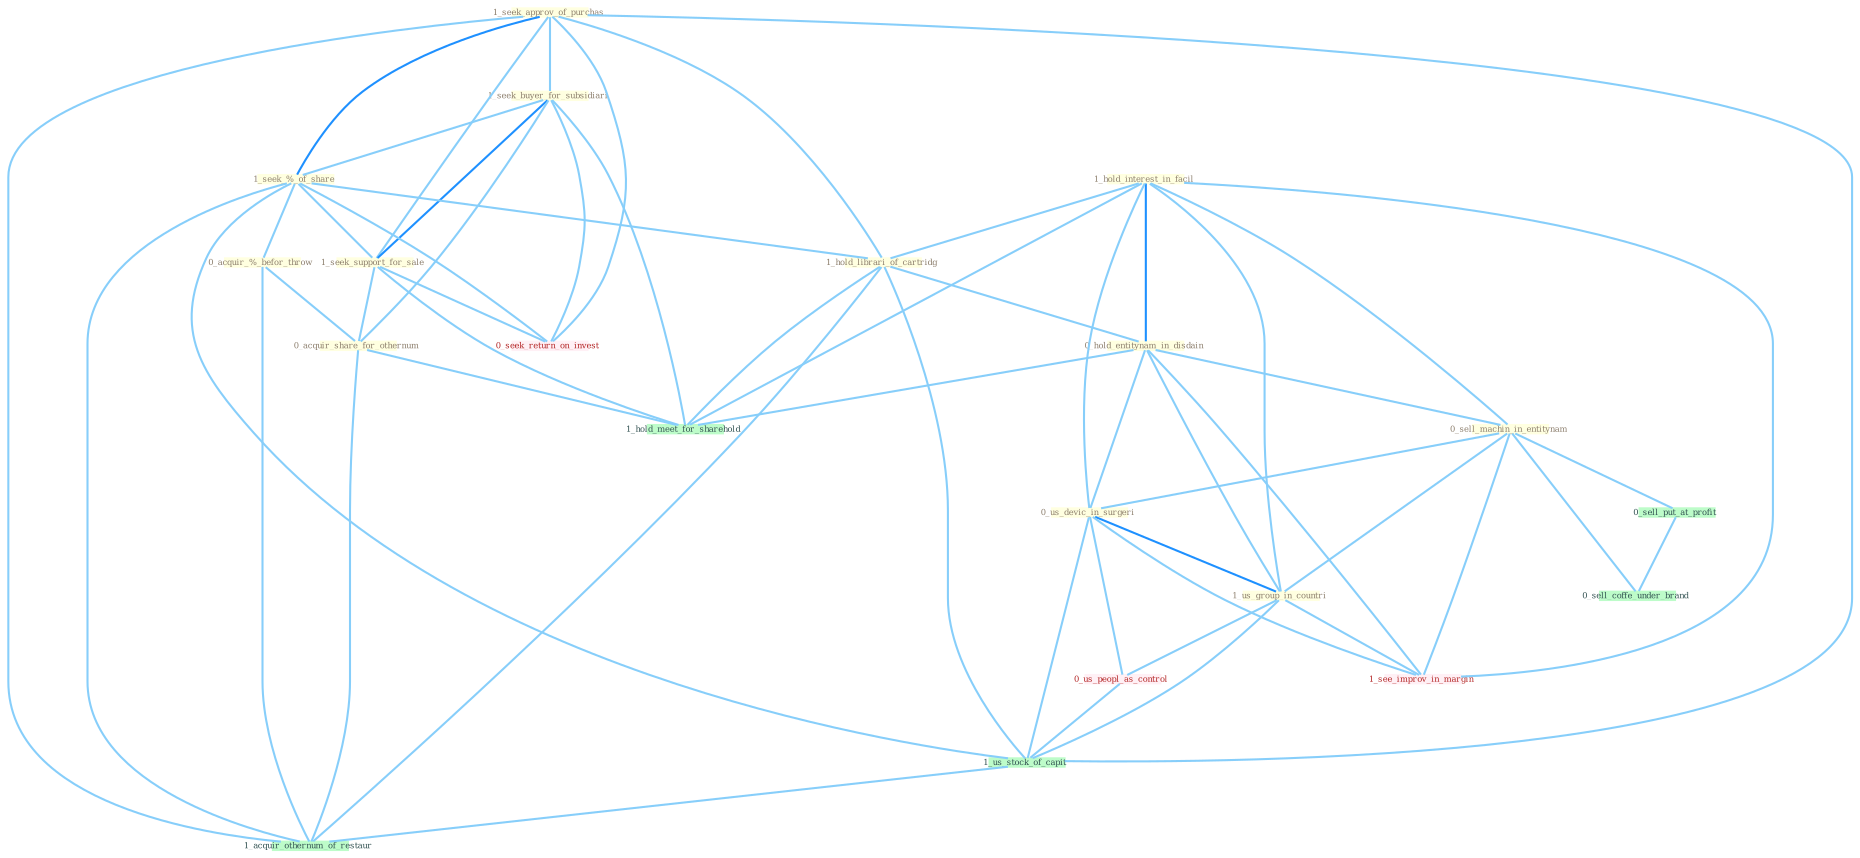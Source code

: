 Graph G{ 
    node
    [shape=polygon,style=filled,width=.5,height=.06,color="#BDFCC9",fixedsize=true,fontsize=4,
    fontcolor="#2f4f4f"];
    {node
    [color="#ffffe0", fontcolor="#8b7d6b"] "1_hold_interest_in_facil " "1_seek_approv_of_purchas " "1_seek_buyer_for_subsidiari " "1_seek_%_of_share " "1_hold_librari_of_cartridg " "0_hold_entitynam_in_disdain " "0_acquir_%_befor_throw " "1_seek_support_for_sale " "0_acquir_share_for_othernum " "0_sell_machin_in_entitynam " "0_us_devic_in_surgeri " "1_us_group_in_countri "}
{node [color="#fff0f5", fontcolor="#b22222"] "0_us_peopl_as_control " "0_seek_return_on_invest " "1_see_improv_in_margin "}
edge [color="#B0E2FF"];

	"1_hold_interest_in_facil " -- "1_hold_librari_of_cartridg " [w="1", color="#87cefa" ];
	"1_hold_interest_in_facil " -- "0_hold_entitynam_in_disdain " [w="2", color="#1e90ff" , len=0.8];
	"1_hold_interest_in_facil " -- "0_sell_machin_in_entitynam " [w="1", color="#87cefa" ];
	"1_hold_interest_in_facil " -- "0_us_devic_in_surgeri " [w="1", color="#87cefa" ];
	"1_hold_interest_in_facil " -- "1_us_group_in_countri " [w="1", color="#87cefa" ];
	"1_hold_interest_in_facil " -- "1_see_improv_in_margin " [w="1", color="#87cefa" ];
	"1_hold_interest_in_facil " -- "1_hold_meet_for_sharehold " [w="1", color="#87cefa" ];
	"1_seek_approv_of_purchas " -- "1_seek_buyer_for_subsidiari " [w="1", color="#87cefa" ];
	"1_seek_approv_of_purchas " -- "1_seek_%_of_share " [w="2", color="#1e90ff" , len=0.8];
	"1_seek_approv_of_purchas " -- "1_hold_librari_of_cartridg " [w="1", color="#87cefa" ];
	"1_seek_approv_of_purchas " -- "1_seek_support_for_sale " [w="1", color="#87cefa" ];
	"1_seek_approv_of_purchas " -- "0_seek_return_on_invest " [w="1", color="#87cefa" ];
	"1_seek_approv_of_purchas " -- "1_us_stock_of_capit " [w="1", color="#87cefa" ];
	"1_seek_approv_of_purchas " -- "1_acquir_othernum_of_restaur " [w="1", color="#87cefa" ];
	"1_seek_buyer_for_subsidiari " -- "1_seek_%_of_share " [w="1", color="#87cefa" ];
	"1_seek_buyer_for_subsidiari " -- "1_seek_support_for_sale " [w="2", color="#1e90ff" , len=0.8];
	"1_seek_buyer_for_subsidiari " -- "0_acquir_share_for_othernum " [w="1", color="#87cefa" ];
	"1_seek_buyer_for_subsidiari " -- "0_seek_return_on_invest " [w="1", color="#87cefa" ];
	"1_seek_buyer_for_subsidiari " -- "1_hold_meet_for_sharehold " [w="1", color="#87cefa" ];
	"1_seek_%_of_share " -- "1_hold_librari_of_cartridg " [w="1", color="#87cefa" ];
	"1_seek_%_of_share " -- "0_acquir_%_befor_throw " [w="1", color="#87cefa" ];
	"1_seek_%_of_share " -- "1_seek_support_for_sale " [w="1", color="#87cefa" ];
	"1_seek_%_of_share " -- "0_seek_return_on_invest " [w="1", color="#87cefa" ];
	"1_seek_%_of_share " -- "1_us_stock_of_capit " [w="1", color="#87cefa" ];
	"1_seek_%_of_share " -- "1_acquir_othernum_of_restaur " [w="1", color="#87cefa" ];
	"1_hold_librari_of_cartridg " -- "0_hold_entitynam_in_disdain " [w="1", color="#87cefa" ];
	"1_hold_librari_of_cartridg " -- "1_us_stock_of_capit " [w="1", color="#87cefa" ];
	"1_hold_librari_of_cartridg " -- "1_hold_meet_for_sharehold " [w="1", color="#87cefa" ];
	"1_hold_librari_of_cartridg " -- "1_acquir_othernum_of_restaur " [w="1", color="#87cefa" ];
	"0_hold_entitynam_in_disdain " -- "0_sell_machin_in_entitynam " [w="1", color="#87cefa" ];
	"0_hold_entitynam_in_disdain " -- "0_us_devic_in_surgeri " [w="1", color="#87cefa" ];
	"0_hold_entitynam_in_disdain " -- "1_us_group_in_countri " [w="1", color="#87cefa" ];
	"0_hold_entitynam_in_disdain " -- "1_see_improv_in_margin " [w="1", color="#87cefa" ];
	"0_hold_entitynam_in_disdain " -- "1_hold_meet_for_sharehold " [w="1", color="#87cefa" ];
	"0_acquir_%_befor_throw " -- "0_acquir_share_for_othernum " [w="1", color="#87cefa" ];
	"0_acquir_%_befor_throw " -- "1_acquir_othernum_of_restaur " [w="1", color="#87cefa" ];
	"1_seek_support_for_sale " -- "0_acquir_share_for_othernum " [w="1", color="#87cefa" ];
	"1_seek_support_for_sale " -- "0_seek_return_on_invest " [w="1", color="#87cefa" ];
	"1_seek_support_for_sale " -- "1_hold_meet_for_sharehold " [w="1", color="#87cefa" ];
	"0_acquir_share_for_othernum " -- "1_hold_meet_for_sharehold " [w="1", color="#87cefa" ];
	"0_acquir_share_for_othernum " -- "1_acquir_othernum_of_restaur " [w="1", color="#87cefa" ];
	"0_sell_machin_in_entitynam " -- "0_us_devic_in_surgeri " [w="1", color="#87cefa" ];
	"0_sell_machin_in_entitynam " -- "1_us_group_in_countri " [w="1", color="#87cefa" ];
	"0_sell_machin_in_entitynam " -- "0_sell_put_at_profit " [w="1", color="#87cefa" ];
	"0_sell_machin_in_entitynam " -- "1_see_improv_in_margin " [w="1", color="#87cefa" ];
	"0_sell_machin_in_entitynam " -- "0_sell_coffe_under_brand " [w="1", color="#87cefa" ];
	"0_us_devic_in_surgeri " -- "1_us_group_in_countri " [w="2", color="#1e90ff" , len=0.8];
	"0_us_devic_in_surgeri " -- "0_us_peopl_as_control " [w="1", color="#87cefa" ];
	"0_us_devic_in_surgeri " -- "1_us_stock_of_capit " [w="1", color="#87cefa" ];
	"0_us_devic_in_surgeri " -- "1_see_improv_in_margin " [w="1", color="#87cefa" ];
	"1_us_group_in_countri " -- "0_us_peopl_as_control " [w="1", color="#87cefa" ];
	"1_us_group_in_countri " -- "1_us_stock_of_capit " [w="1", color="#87cefa" ];
	"1_us_group_in_countri " -- "1_see_improv_in_margin " [w="1", color="#87cefa" ];
	"0_us_peopl_as_control " -- "1_us_stock_of_capit " [w="1", color="#87cefa" ];
	"0_sell_put_at_profit " -- "0_sell_coffe_under_brand " [w="1", color="#87cefa" ];
	"1_us_stock_of_capit " -- "1_acquir_othernum_of_restaur " [w="1", color="#87cefa" ];
}